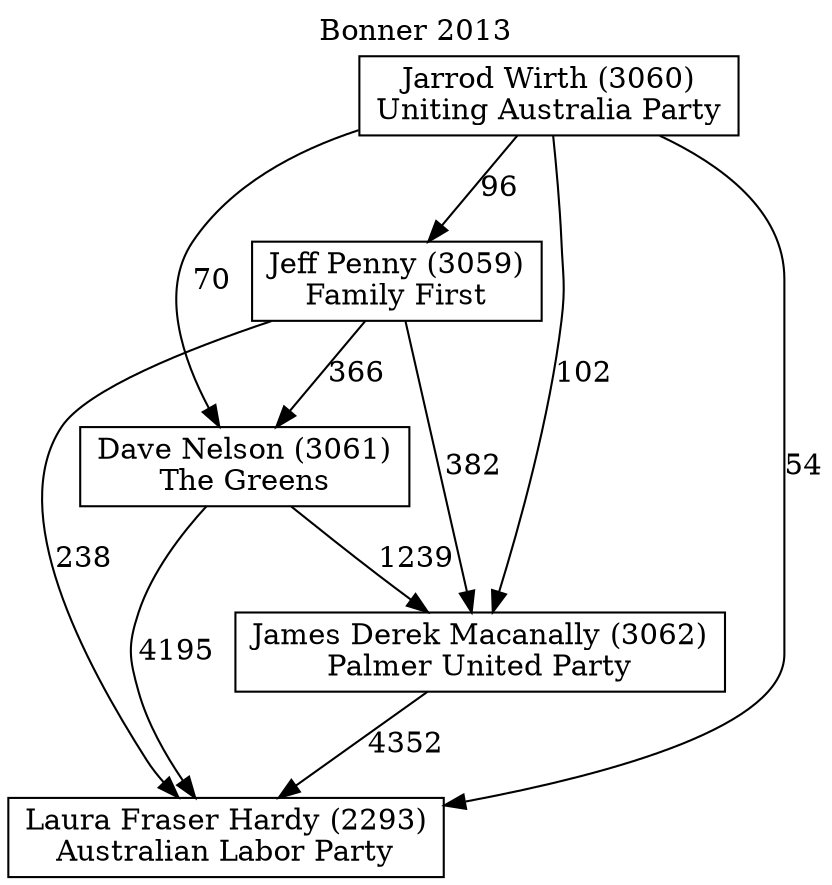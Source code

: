 // House preference flow
digraph "Laura Fraser Hardy (2293)_Bonner_2013" {
	graph [label="Bonner 2013" labelloc=t mclimit=10]
	node [shape=box]
	"Dave Nelson (3061)" [label="Dave Nelson (3061)
The Greens"]
	"James Derek Macanally (3062)" [label="James Derek Macanally (3062)
Palmer United Party"]
	"Jarrod Wirth (3060)" [label="Jarrod Wirth (3060)
Uniting Australia Party"]
	"Jeff Penny (3059)" [label="Jeff Penny (3059)
Family First"]
	"Laura Fraser Hardy (2293)" [label="Laura Fraser Hardy (2293)
Australian Labor Party"]
	"Dave Nelson (3061)" -> "James Derek Macanally (3062)" [label=1239]
	"Dave Nelson (3061)" -> "Laura Fraser Hardy (2293)" [label=4195]
	"James Derek Macanally (3062)" -> "Laura Fraser Hardy (2293)" [label=4352]
	"Jarrod Wirth (3060)" -> "Dave Nelson (3061)" [label=70]
	"Jarrod Wirth (3060)" -> "James Derek Macanally (3062)" [label=102]
	"Jarrod Wirth (3060)" -> "Jeff Penny (3059)" [label=96]
	"Jarrod Wirth (3060)" -> "Laura Fraser Hardy (2293)" [label=54]
	"Jeff Penny (3059)" -> "Dave Nelson (3061)" [label=366]
	"Jeff Penny (3059)" -> "James Derek Macanally (3062)" [label=382]
	"Jeff Penny (3059)" -> "Laura Fraser Hardy (2293)" [label=238]
}
